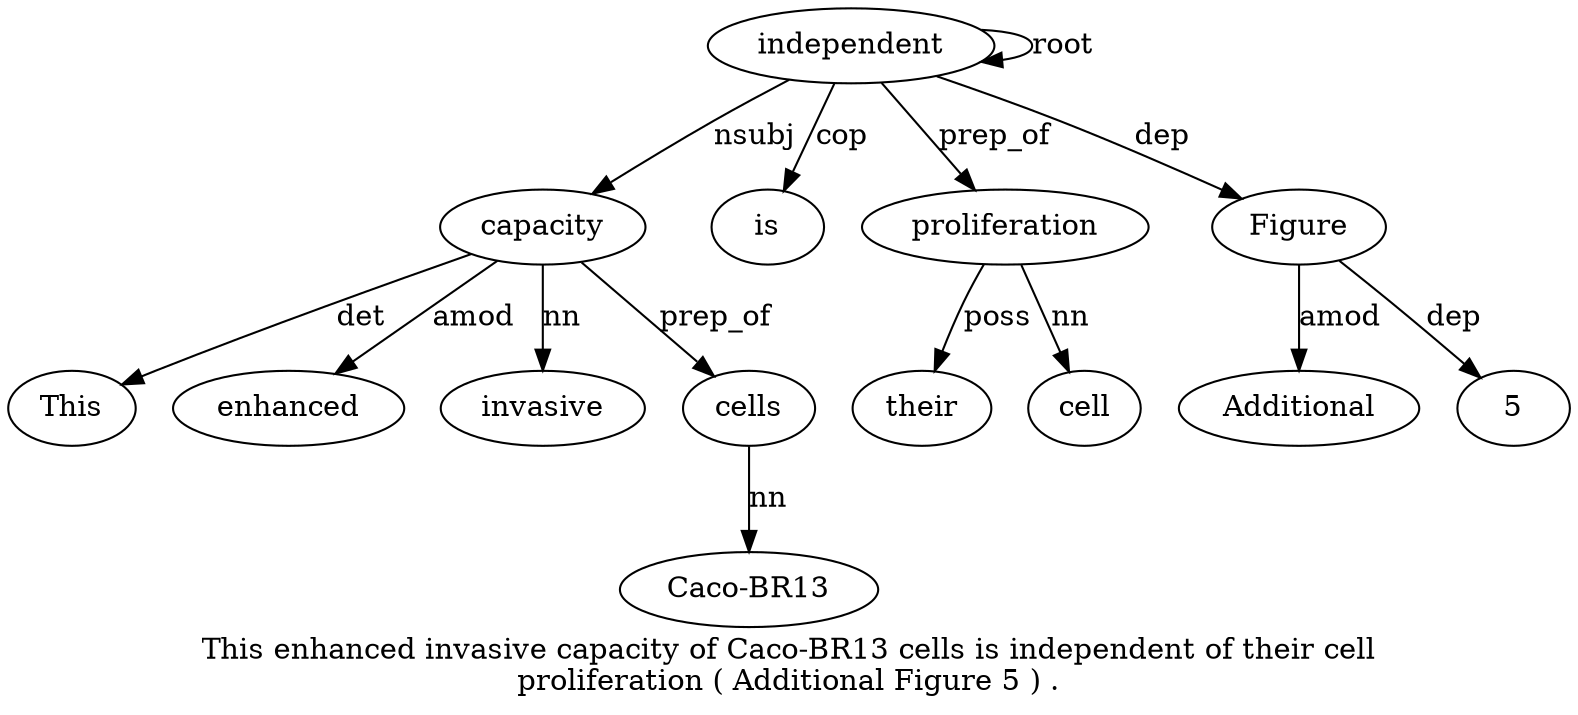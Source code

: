 digraph "This enhanced invasive capacity of Caco-BR13 cells is independent of their cell proliferation ( Additional Figure 5 ) ." {
label="This enhanced invasive capacity of Caco-BR13 cells is independent of their cell
proliferation ( Additional Figure 5 ) .";
capacity4 [style=filled, fillcolor=white, label=capacity];
This1 [style=filled, fillcolor=white, label=This];
capacity4 -> This1  [label=det];
enhanced2 [style=filled, fillcolor=white, label=enhanced];
capacity4 -> enhanced2  [label=amod];
invasive3 [style=filled, fillcolor=white, label=invasive];
capacity4 -> invasive3  [label=nn];
independent9 [style=filled, fillcolor=white, label=independent];
independent9 -> capacity4  [label=nsubj];
cells7 [style=filled, fillcolor=white, label=cells];
"Caco-BR136" [style=filled, fillcolor=white, label="Caco-BR13"];
cells7 -> "Caco-BR136"  [label=nn];
capacity4 -> cells7  [label=prep_of];
is8 [style=filled, fillcolor=white, label=is];
independent9 -> is8  [label=cop];
independent9 -> independent9  [label=root];
proliferation13 [style=filled, fillcolor=white, label=proliferation];
their11 [style=filled, fillcolor=white, label=their];
proliferation13 -> their11  [label=poss];
cell12 [style=filled, fillcolor=white, label=cell];
proliferation13 -> cell12  [label=nn];
independent9 -> proliferation13  [label=prep_of];
Figure16 [style=filled, fillcolor=white, label=Figure];
Additional15 [style=filled, fillcolor=white, label=Additional];
Figure16 -> Additional15  [label=amod];
independent9 -> Figure16  [label=dep];
517 [style=filled, fillcolor=white, label=5];
Figure16 -> 517  [label=dep];
}
